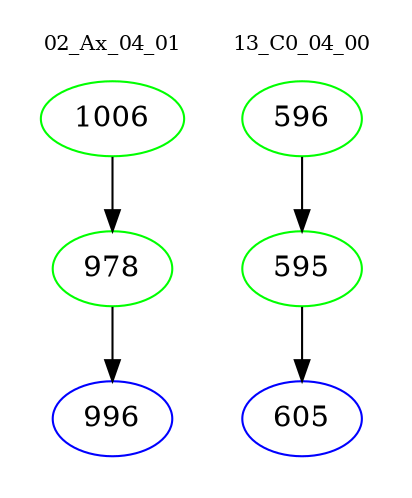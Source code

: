 digraph{
subgraph cluster_0 {
color = white
label = "02_Ax_04_01";
fontsize=10;
T0_1006 [label="1006", color="green"]
T0_1006 -> T0_978 [color="black"]
T0_978 [label="978", color="green"]
T0_978 -> T0_996 [color="black"]
T0_996 [label="996", color="blue"]
}
subgraph cluster_1 {
color = white
label = "13_C0_04_00";
fontsize=10;
T1_596 [label="596", color="green"]
T1_596 -> T1_595 [color="black"]
T1_595 [label="595", color="green"]
T1_595 -> T1_605 [color="black"]
T1_605 [label="605", color="blue"]
}
}
